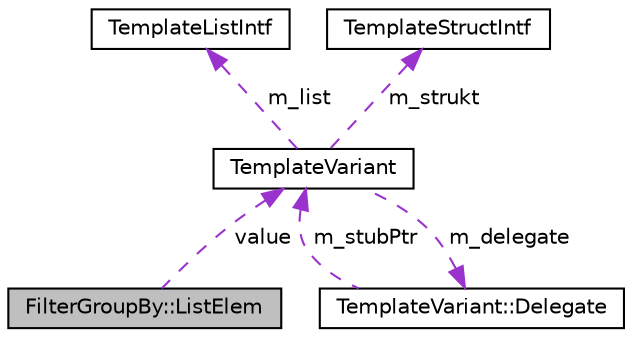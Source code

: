 digraph "FilterGroupBy::ListElem"
{
 // INTERACTIVE_SVG=YES
  edge [fontname="Helvetica",fontsize="10",labelfontname="Helvetica",labelfontsize="10"];
  node [fontname="Helvetica",fontsize="10",shape=record];
  Node1 [label="FilterGroupBy::ListElem",height=0.2,width=0.4,color="black", fillcolor="grey75", style="filled", fontcolor="black"];
  Node2 -> Node1 [dir="back",color="darkorchid3",fontsize="10",style="dashed",label=" value" ,fontname="Helvetica"];
  Node2 [label="TemplateVariant",height=0.2,width=0.4,color="black", fillcolor="white", style="filled",URL="$d1/dba/class_template_variant.html",tooltip="Variant type which can hold one value of a fixed set of types. "];
  Node3 -> Node2 [dir="back",color="darkorchid3",fontsize="10",style="dashed",label=" m_list" ,fontname="Helvetica"];
  Node3 [label="TemplateListIntf",height=0.2,width=0.4,color="black", fillcolor="white", style="filled",URL="$d6/d88/class_template_list_intf.html",tooltip="Abstract read-only interface for a context value of type list. "];
  Node4 -> Node2 [dir="back",color="darkorchid3",fontsize="10",style="dashed",label=" m_strukt" ,fontname="Helvetica"];
  Node4 [label="TemplateStructIntf",height=0.2,width=0.4,color="black", fillcolor="white", style="filled",URL="$d9/de8/class_template_struct_intf.html",tooltip="Abstract interface for a context value of type struct. "];
  Node5 -> Node2 [dir="back",color="darkorchid3",fontsize="10",style="dashed",label=" m_delegate" ,fontname="Helvetica"];
  Node5 [label="TemplateVariant::Delegate",height=0.2,width=0.4,color="black", fillcolor="white", style="filled",URL="$d7/d1d/class_template_variant_1_1_delegate.html",tooltip="Helper class to create a delegate that can store a function/method call. "];
  Node2 -> Node5 [dir="back",color="darkorchid3",fontsize="10",style="dashed",label=" m_stubPtr" ,fontname="Helvetica"];
}
